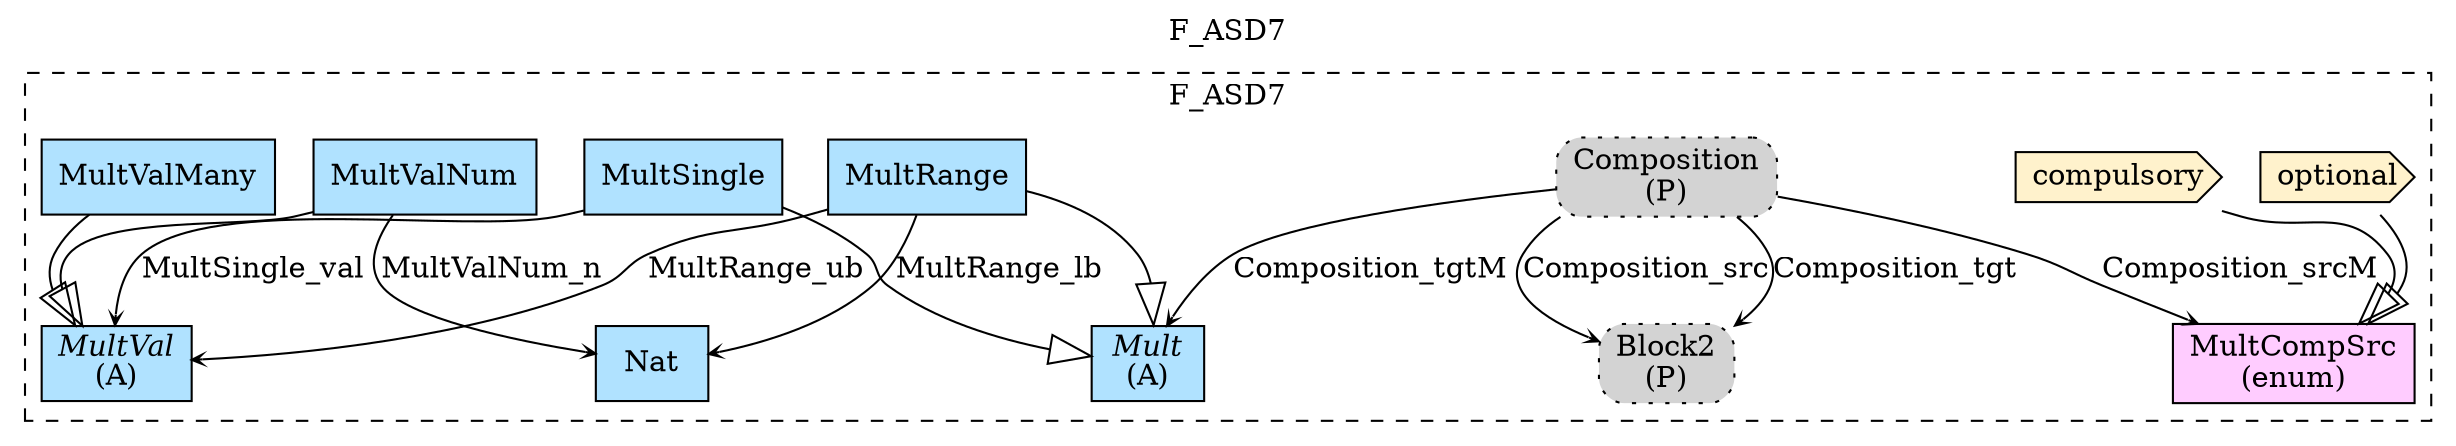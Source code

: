 digraph {graph[label=F_ASD7,labelloc=tl,labelfontsize=12];
subgraph cluster_F_ASD7{style=dashed;label=F_ASD7;
"PComposition"[shape=box,fillcolor=lightgray,style ="rounded,filled,dotted",label=<Composition<br/>(P)>];
"PBlock2"[shape=box,fillcolor=lightgray,style ="rounded,filled,dotted",label=<Block2<br/>(P)>];
"Mult"[shape=record,fillcolor=lightskyblue1,style = filled,label=<{<I>Mult</I><br/>(A)}>];
"optional"[shape=cds,fillcolor="#FFF2CC",style = filled,label="optional"];
"compulsory"[shape=cds,fillcolor="#FFF2CC",style = filled,label="compulsory"];
"MultCompSrc"[shape=record,fillcolor="#FFCCFF",style = filled,label="MultCompSrc\l(enum)"];
"MultSingle"[shape=record,fillcolor=lightskyblue1,style = filled,label="MultSingle"];
"MultRange"[shape=record,fillcolor=lightskyblue1,style = filled,label="MultRange"];
"Nat"[shape=record,fillcolor=lightskyblue1,style = filled,label="Nat"];
"MultVal"[shape=record,fillcolor=lightskyblue1,style = filled,label=<{<I>MultVal</I><br/>(A)}>];
"MultValNum"[shape=record,fillcolor=lightskyblue1,style = filled,label="MultValNum"];
"MultValMany"[shape=record,fillcolor=lightskyblue1,style = filled,label="MultValMany"];

"PComposition"->"PBlock2"[label="Composition_src",arrowhead=vee,headlabel="",arrowsize=.5];
"PComposition"->"PBlock2"[label="Composition_tgt",arrowhead=vee,headlabel="",arrowsize=.5];
"optional"->"MultCompSrc"[arrowhead=onormal,arrowsize=2.0];
"compulsory"->"MultCompSrc"[arrowhead=onormal,arrowsize=2.0];
"PComposition"->"MultCompSrc"[label="Composition_srcM",arrowhead=vee,headlabel="",arrowsize=.5];
"PComposition"->"Mult"[label="Composition_tgtM",arrowhead=vee,headlabel="",arrowsize=.5];
"MultSingle"->"Mult"[arrowhead=onormal,arrowsize=2.0];
"MultRange"->"Mult"[arrowhead=onormal,arrowsize=2.0];
"MultValNum"->"MultVal"[arrowhead=onormal,arrowsize=2.0];
"MultValMany"->"MultVal"[arrowhead=onormal,arrowsize=2.0];
"MultRange"->"Nat"[label="MultRange_lb",arrowhead=vee,headlabel="",arrowsize=.5];
"MultValNum"->"Nat"[label="MultValNum_n",arrowhead=vee,headlabel="",arrowsize=.5];
"MultSingle"->"MultVal"[label="MultSingle_val",arrowhead=vee,headlabel="",arrowsize=.5];
"MultRange"->"MultVal"[label="MultRange_ub",arrowhead=vee,headlabel="",arrowsize=.5];

}


}